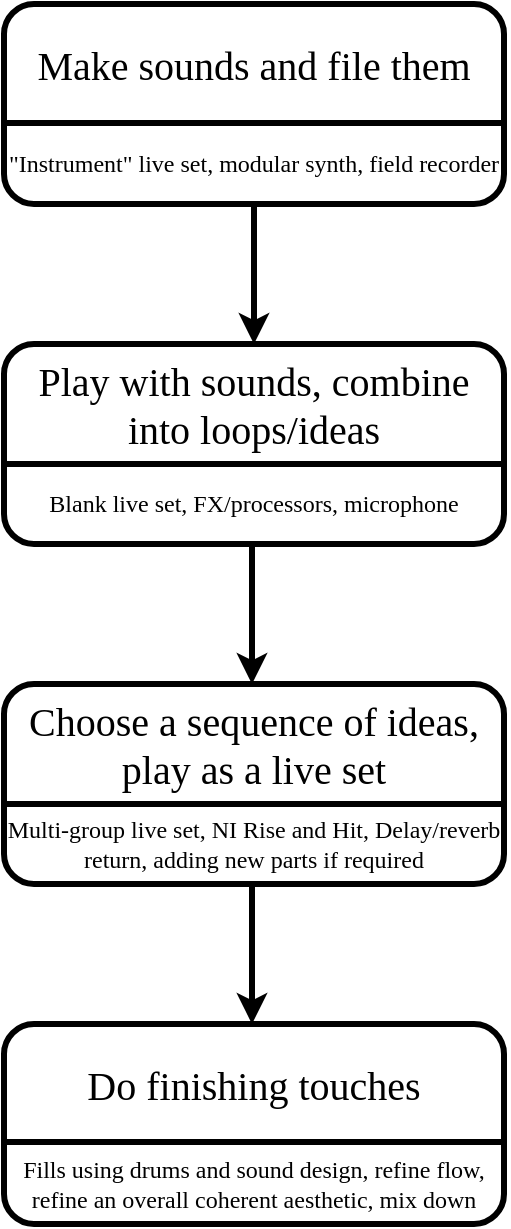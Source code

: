<mxfile pages="1" version="11.2.8" type="device"><diagram id="erLUam4bnFvSKN0JSnNV" name="Page-1"><mxGraphModel dx="2066" dy="1105" grid="1" gridSize="10" guides="1" tooltips="1" connect="1" arrows="1" fold="1" page="1" pageScale="1" pageWidth="850" pageHeight="1100" math="0" shadow="0"><root><mxCell id="0"/><mxCell id="1" parent="0"/><mxCell id="j56avnMAr4wBm8WDeDc6-1" value="" style="rounded=1;whiteSpace=wrap;html=1;strokeWidth=3;" parent="1" vertex="1"><mxGeometry x="230" y="110" width="250" height="100" as="geometry"/></mxCell><mxCell id="j56avnMAr4wBm8WDeDc6-2" value="" style="rounded=1;whiteSpace=wrap;html=1;strokeWidth=3;" parent="1" vertex="1"><mxGeometry x="230" y="620" width="250" height="100" as="geometry"/></mxCell><mxCell id="j56avnMAr4wBm8WDeDc6-3" value="" style="rounded=1;whiteSpace=wrap;html=1;strokeWidth=3;" parent="1" vertex="1"><mxGeometry x="230" y="450" width="250" height="100" as="geometry"/></mxCell><mxCell id="j56avnMAr4wBm8WDeDc6-4" value="" style="rounded=1;whiteSpace=wrap;html=1;strokeWidth=3;" parent="1" vertex="1"><mxGeometry x="230" y="280" width="250" height="100" as="geometry"/></mxCell><mxCell id="j56avnMAr4wBm8WDeDc6-5" value="&lt;font face=&quot;Source sans pro&quot; style=&quot;font-size: 20px ; font-weight: normal&quot;&gt;Make sounds and file them&lt;/font&gt;" style="text;html=1;strokeColor=none;fillColor=none;align=center;verticalAlign=middle;whiteSpace=wrap;rounded=0;fontFamily=Baghdad Regular;strokeWidth=4;fontStyle=1" parent="1" vertex="1"><mxGeometry x="230" y="110" width="250" height="60" as="geometry"/></mxCell><mxCell id="j56avnMAr4wBm8WDeDc6-6" value="&lt;font face=&quot;Source sans pro&quot;&gt;&quot;Instrument&quot; live set, modular synth, field recorder&lt;/font&gt;" style="text;html=1;strokeColor=none;fillColor=none;align=center;verticalAlign=middle;whiteSpace=wrap;rounded=0;strokeWidth=3;" parent="1" vertex="1"><mxGeometry x="230" y="170" width="250" height="40" as="geometry"/></mxCell><mxCell id="5AVktr4re3ECAeXKk73y-1" value="" style="endArrow=none;html=1;exitX=0;exitY=0.25;exitDx=0;exitDy=0;entryX=1;entryY=0.25;entryDx=0;entryDy=0;strokeWidth=3;" edge="1" parent="1"><mxGeometry width="50" height="50" relative="1" as="geometry"><mxPoint x="230" y="169.5" as="sourcePoint"/><mxPoint x="480" y="169.5" as="targetPoint"/></mxGeometry></mxCell><mxCell id="5AVktr4re3ECAeXKk73y-3" value="&lt;font face=&quot;Source sans pro&quot; style=&quot;font-size: 20px&quot;&gt;Play with sounds, combine into loops/ideas&lt;/font&gt;" style="text;html=1;strokeColor=none;fillColor=none;align=center;verticalAlign=middle;whiteSpace=wrap;rounded=0;fontFamily=Baghdad Regular;strokeWidth=3;" vertex="1" parent="1"><mxGeometry x="230" y="280" width="250" height="60" as="geometry"/></mxCell><mxCell id="5AVktr4re3ECAeXKk73y-10" value="&lt;font face=&quot;Source sans pro&quot;&gt;Blank live set, FX/processors, microphone&lt;/font&gt;" style="text;html=1;strokeColor=none;fillColor=none;align=center;verticalAlign=middle;whiteSpace=wrap;rounded=0;strokeWidth=3;" vertex="1" parent="1"><mxGeometry x="230" y="340" width="250" height="40" as="geometry"/></mxCell><mxCell id="5AVktr4re3ECAeXKk73y-11" value="&lt;font face=&quot;Source sans pro&quot;&gt;&lt;span style=&quot;font-size: 20px&quot;&gt;Choose a sequence of ideas, play as a live set&lt;/span&gt;&lt;/font&gt;" style="text;html=1;strokeColor=none;fillColor=none;align=center;verticalAlign=middle;whiteSpace=wrap;rounded=0;fontFamily=Baghdad Regular;strokeWidth=3;" vertex="1" parent="1"><mxGeometry x="230" y="450" width="250" height="60" as="geometry"/></mxCell><mxCell id="5AVktr4re3ECAeXKk73y-12" value="&lt;font face=&quot;Source sans pro&quot; style=&quot;font-size: 20px&quot;&gt;Do finishing touches&lt;/font&gt;" style="text;html=1;strokeColor=none;fillColor=none;align=center;verticalAlign=middle;whiteSpace=wrap;rounded=0;fontFamily=Baghdad Regular;strokeWidth=3;" vertex="1" parent="1"><mxGeometry x="230" y="620" width="250" height="60" as="geometry"/></mxCell><mxCell id="5AVktr4re3ECAeXKk73y-13" value="&lt;font face=&quot;Source sans pro&quot;&gt;Multi-group live set, NI Rise and Hit, Delay/reverb return, adding new parts if required&lt;/font&gt;" style="text;html=1;strokeColor=none;fillColor=none;align=center;verticalAlign=middle;whiteSpace=wrap;rounded=0;strokeWidth=3;" vertex="1" parent="1"><mxGeometry x="230" y="510" width="250" height="40" as="geometry"/></mxCell><mxCell id="5AVktr4re3ECAeXKk73y-14" value="&lt;font face=&quot;Source sans pro&quot;&gt;Fills using drums and sound design, refine flow, refine an overall coherent aesthetic, mix down&lt;/font&gt;" style="text;html=1;strokeColor=none;fillColor=none;align=center;verticalAlign=middle;whiteSpace=wrap;rounded=0;strokeWidth=3;" vertex="1" parent="1"><mxGeometry x="230" y="680" width="250" height="40" as="geometry"/></mxCell><mxCell id="5AVktr4re3ECAeXKk73y-15" value="" style="endArrow=none;html=1;exitX=0;exitY=0.25;exitDx=0;exitDy=0;entryX=1;entryY=0.25;entryDx=0;entryDy=0;strokeWidth=3;" edge="1" parent="1"><mxGeometry width="50" height="50" relative="1" as="geometry"><mxPoint x="230" y="679" as="sourcePoint"/><mxPoint x="480" y="679" as="targetPoint"/></mxGeometry></mxCell><mxCell id="5AVktr4re3ECAeXKk73y-16" value="" style="endArrow=none;html=1;exitX=0;exitY=0.25;exitDx=0;exitDy=0;entryX=1;entryY=0.25;entryDx=0;entryDy=0;strokeWidth=3;" edge="1" parent="1"><mxGeometry width="50" height="50" relative="1" as="geometry"><mxPoint x="230" y="510" as="sourcePoint"/><mxPoint x="480" y="510" as="targetPoint"/></mxGeometry></mxCell><mxCell id="5AVktr4re3ECAeXKk73y-17" value="" style="endArrow=none;html=1;exitX=0;exitY=0.25;exitDx=0;exitDy=0;entryX=1;entryY=0.25;entryDx=0;entryDy=0;strokeWidth=3;" edge="1" parent="1"><mxGeometry width="50" height="50" relative="1" as="geometry"><mxPoint x="230" y="340" as="sourcePoint"/><mxPoint x="480" y="340" as="targetPoint"/></mxGeometry></mxCell><mxCell id="5AVktr4re3ECAeXKk73y-18" value="" style="endArrow=classic;html=1;exitX=0.5;exitY=1;exitDx=0;exitDy=0;entryX=0.5;entryY=0;entryDx=0;entryDy=0;strokeWidth=3;" edge="1" parent="1" source="j56avnMAr4wBm8WDeDc6-6" target="5AVktr4re3ECAeXKk73y-3"><mxGeometry width="50" height="50" relative="1" as="geometry"><mxPoint x="230" y="890" as="sourcePoint"/><mxPoint x="280" y="840" as="targetPoint"/></mxGeometry></mxCell><mxCell id="5AVktr4re3ECAeXKk73y-19" value="" style="endArrow=classic;html=1;exitX=0.5;exitY=1;exitDx=0;exitDy=0;entryX=0.5;entryY=0;entryDx=0;entryDy=0;strokeWidth=3;" edge="1" parent="1"><mxGeometry width="50" height="50" relative="1" as="geometry"><mxPoint x="354" y="550" as="sourcePoint"/><mxPoint x="354" y="620" as="targetPoint"/></mxGeometry></mxCell><mxCell id="5AVktr4re3ECAeXKk73y-20" value="" style="endArrow=classic;html=1;exitX=0.5;exitY=1;exitDx=0;exitDy=0;entryX=0.5;entryY=0;entryDx=0;entryDy=0;strokeWidth=3;" edge="1" parent="1"><mxGeometry width="50" height="50" relative="1" as="geometry"><mxPoint x="354" y="380" as="sourcePoint"/><mxPoint x="354" y="450" as="targetPoint"/></mxGeometry></mxCell></root></mxGraphModel></diagram></mxfile>